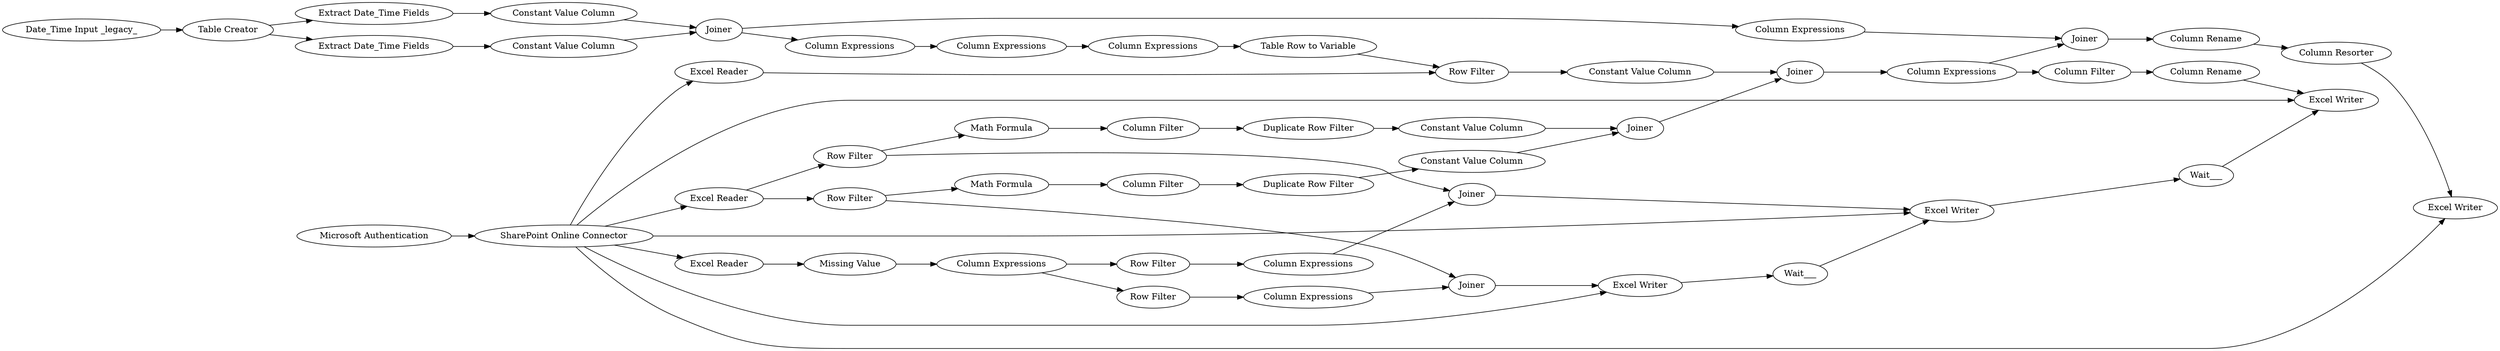 digraph {
	"-6892379154902308345_129" [label="Column Rename"]
	"-6892379154902308345_148" [label="Column Filter"]
	"-6892379154902308345_144" [label="Column Expressions"]
	"-6892379154902308345_143" [label=Joiner]
	"-6892379154902308345_3" [label="Excel Reader"]
	"-6892379154902308345_4" [label="Row Filter"]
	"-6892379154902308345_152" [label=Wait___]
	"-6892379154902308345_18" [label=Joiner]
	"-6892379154902308345_127" [label=Joiner]
	"-6892379154902308345_114" [label="Date_Time Input _legacy_"]
	"-6892379154902308345_2" [label="SharePoint Online Connector"]
	"-6892379154902308345_141" [label="Row Filter"]
	"-6892379154902308345_153" [label=Wait___]
	"-6892379154902308345_147" [label="Excel Writer"]
	"-6892379154902308345_123" [label="Constant Value Column"]
	"-6892379154902308345_128" [label="Column Resorter"]
	"-6892379154902308345_5" [label="Row Filter"]
	"-6892379154902308345_7" [label="Math Formula"]
	"-6892379154902308345_9" [label="Column Filter"]
	"-6892379154902308345_134" [label="Row Filter"]
	"-6892379154902308345_120" [label="Extract Date_Time Fields"]
	"-6892379154902308345_133" [label="Column Expressions"]
	"-6892379154902308345_137" [label="Table Row to Variable"]
	"-6892379154902308345_140" [label="Missing Value"]
	"-6892379154902308345_131" [label="Column Expressions"]
	"-6892379154902308345_138" [label="Excel Reader"]
	"-6892379154902308345_1" [label="Microsoft Authentication"]
	"-6892379154902308345_23" [label="Excel Reader"]
	"-6892379154902308345_20" [label="Constant Value Column"]
	"-6892379154902308345_142" [label="Row Filter"]
	"-6892379154902308345_121" [label="Table Creator"]
	"-6892379154902308345_122" [label="Extract Date_Time Fields"]
	"-6892379154902308345_132" [label="Column Expressions"]
	"-6892379154902308345_149" [label="Column Rename"]
	"-6892379154902308345_16" [label="Constant Value Column"]
	"-6892379154902308345_145" [label="Column Expressions"]
	"-6892379154902308345_15" [label="Constant Value Column"]
	"-6892379154902308345_146" [label=Joiner]
	"-6892379154902308345_139" [label="Column Expressions"]
	"-6892379154902308345_125" [label=Joiner]
	"-6892379154902308345_58" [label="Excel Writer"]
	"-6892379154902308345_8" [label="Math Formula"]
	"-6892379154902308345_150" [label="Excel Writer"]
	"-6892379154902308345_124" [label="Constant Value Column"]
	"-6892379154902308345_10" [label="Duplicate Row Filter"]
	"-6892379154902308345_12" [label="Duplicate Row Filter"]
	"-6892379154902308345_14" [label=Joiner]
	"-6892379154902308345_11" [label="Column Filter"]
	"-6892379154902308345_151" [label="Excel Writer"]
	"-6892379154902308345_22" [label="Column Expressions"]
	"-6892379154902308345_126" [label="Column Expressions"]
	"-6892379154902308345_5" -> "-6892379154902308345_146"
	"-6892379154902308345_2" -> "-6892379154902308345_138"
	"-6892379154902308345_142" -> "-6892379154902308345_145"
	"-6892379154902308345_149" -> "-6892379154902308345_147"
	"-6892379154902308345_8" -> "-6892379154902308345_11"
	"-6892379154902308345_148" -> "-6892379154902308345_149"
	"-6892379154902308345_3" -> "-6892379154902308345_4"
	"-6892379154902308345_133" -> "-6892379154902308345_137"
	"-6892379154902308345_121" -> "-6892379154902308345_122"
	"-6892379154902308345_141" -> "-6892379154902308345_144"
	"-6892379154902308345_137" -> "-6892379154902308345_134"
	"-6892379154902308345_125" -> "-6892379154902308345_131"
	"-6892379154902308345_127" -> "-6892379154902308345_129"
	"-6892379154902308345_131" -> "-6892379154902308345_132"
	"-6892379154902308345_139" -> "-6892379154902308345_141"
	"-6892379154902308345_138" -> "-6892379154902308345_140"
	"-6892379154902308345_12" -> "-6892379154902308345_16"
	"-6892379154902308345_9" -> "-6892379154902308345_10"
	"-6892379154902308345_145" -> "-6892379154902308345_146"
	"-6892379154902308345_10" -> "-6892379154902308345_15"
	"-6892379154902308345_124" -> "-6892379154902308345_125"
	"-6892379154902308345_140" -> "-6892379154902308345_139"
	"-6892379154902308345_143" -> "-6892379154902308345_150"
	"-6892379154902308345_2" -> "-6892379154902308345_23"
	"-6892379154902308345_134" -> "-6892379154902308345_20"
	"-6892379154902308345_2" -> "-6892379154902308345_58"
	"-6892379154902308345_153" -> "-6892379154902308345_147"
	"-6892379154902308345_16" -> "-6892379154902308345_14"
	"-6892379154902308345_15" -> "-6892379154902308345_14"
	"-6892379154902308345_125" -> "-6892379154902308345_126"
	"-6892379154902308345_128" -> "-6892379154902308345_58"
	"-6892379154902308345_11" -> "-6892379154902308345_12"
	"-6892379154902308345_144" -> "-6892379154902308345_143"
	"-6892379154902308345_1" -> "-6892379154902308345_2"
	"-6892379154902308345_2" -> "-6892379154902308345_147"
	"-6892379154902308345_23" -> "-6892379154902308345_134"
	"-6892379154902308345_152" -> "-6892379154902308345_151"
	"-6892379154902308345_4" -> "-6892379154902308345_143"
	"-6892379154902308345_3" -> "-6892379154902308345_5"
	"-6892379154902308345_151" -> "-6892379154902308345_153"
	"-6892379154902308345_2" -> "-6892379154902308345_3"
	"-6892379154902308345_126" -> "-6892379154902308345_127"
	"-6892379154902308345_4" -> "-6892379154902308345_7"
	"-6892379154902308345_146" -> "-6892379154902308345_151"
	"-6892379154902308345_20" -> "-6892379154902308345_18"
	"-6892379154902308345_132" -> "-6892379154902308345_133"
	"-6892379154902308345_121" -> "-6892379154902308345_120"
	"-6892379154902308345_129" -> "-6892379154902308345_128"
	"-6892379154902308345_114" -> "-6892379154902308345_121"
	"-6892379154902308345_22" -> "-6892379154902308345_148"
	"-6892379154902308345_7" -> "-6892379154902308345_9"
	"-6892379154902308345_150" -> "-6892379154902308345_152"
	"-6892379154902308345_5" -> "-6892379154902308345_8"
	"-6892379154902308345_2" -> "-6892379154902308345_150"
	"-6892379154902308345_2" -> "-6892379154902308345_151"
	"-6892379154902308345_120" -> "-6892379154902308345_123"
	"-6892379154902308345_123" -> "-6892379154902308345_125"
	"-6892379154902308345_122" -> "-6892379154902308345_124"
	"-6892379154902308345_139" -> "-6892379154902308345_142"
	"-6892379154902308345_18" -> "-6892379154902308345_22"
	"-6892379154902308345_22" -> "-6892379154902308345_127"
	"-6892379154902308345_14" -> "-6892379154902308345_18"
	rankdir=LR
}
